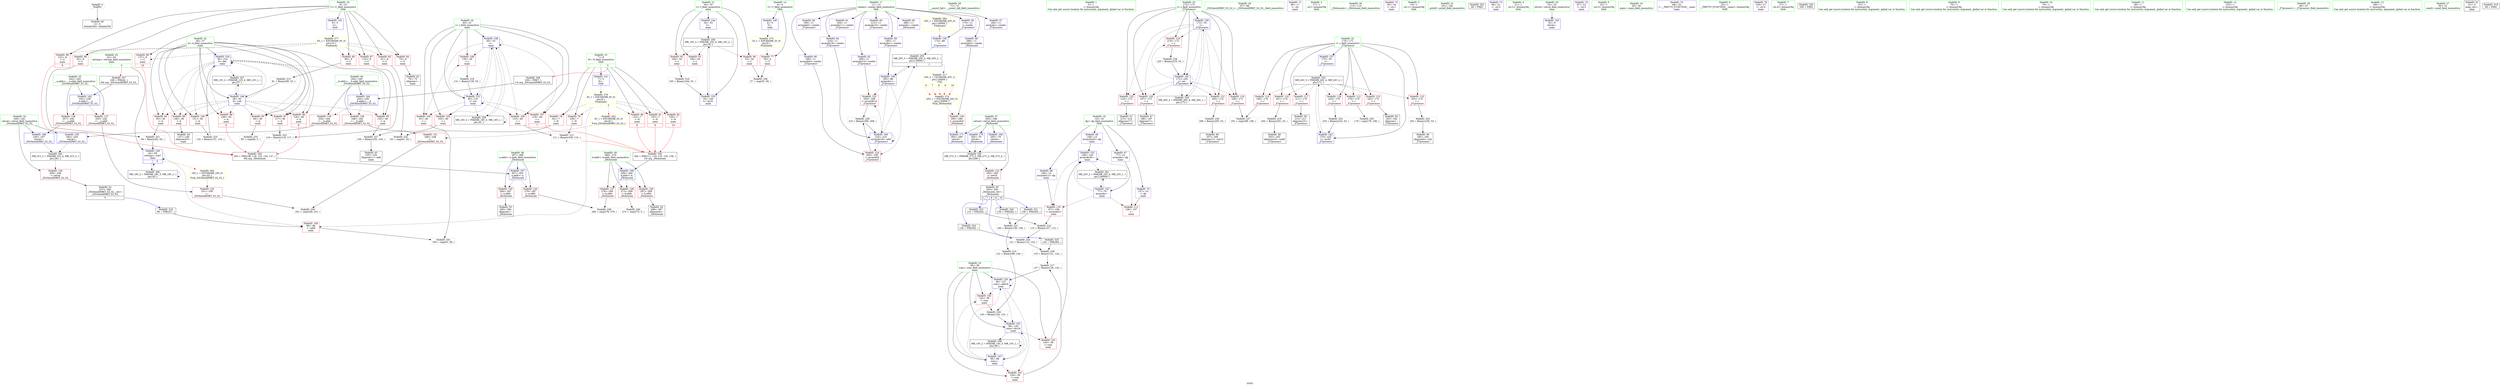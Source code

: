 digraph "SVFG" {
	label="SVFG";

	Node0x56430daf48b0 [shape=record,color=grey,label="{NodeID: 0\nNullPtr}"];
	Node0x56430daf48b0 -> Node0x56430db14ed0[style=solid];
	Node0x56430db334f0 [shape=record,color=yellow,style=double,label="{NodeID: 263\n4V_1 = ENCHI(MR_4V_0)\npts\{8 \}\nFun[_ZSt3minIiERKT_S2_S2_]}"];
	Node0x56430db334f0 -> Node0x56430db1b930[style=dashed];
	Node0x56430db15650 [shape=record,color=red,label="{NodeID: 97\n117\<--36\n\<--k\nmain\n}"];
	Node0x56430db15650 -> Node0x56430db22040[style=solid];
	Node0x56430db13770 [shape=record,color=green,label="{NodeID: 14\n4\<--6\nT\<--T_field_insensitive\nGlob }"];
	Node0x56430db13770 -> Node0x56430db17d30[style=solid];
	Node0x56430db13770 -> Node0x56430db1c080[style=solid];
	Node0x56430db34c00 [shape=record,color=yellow,style=double,label="{NodeID: 277\n6V_1 = ENCHI(MR_6V_0)\npts\{10 \}\nFun[main]}"];
	Node0x56430db34c00 -> Node0x56430db18210[style=dashed];
	Node0x56430db34c00 -> Node0x56430db182e0[style=dashed];
	Node0x56430db34c00 -> Node0x56430db183b0[style=dashed];
	Node0x56430db34c00 -> Node0x56430db18480[style=dashed];
	Node0x56430db34c00 -> Node0x56430db18550[style=dashed];
	Node0x56430db34c00 -> Node0x56430db18620[style=dashed];
	Node0x56430db34c00 -> Node0x56430db186f0[style=dashed];
	Node0x56430db161b0 [shape=record,color=red,label="{NodeID: 111\n158\<--157\n\<--\nmain\n}"];
	Node0x56430db14450 [shape=record,color=green,label="{NodeID: 28\n71\<--72\n__assert_fail\<--__assert_fail_field_insensitive\n}"];
	Node0x56430db1b450 [shape=record,color=red,label="{NodeID: 125\n209\<--208\n\<--arrayidx14\n_Z7processv\n}"];
	Node0x56430db1b450 -> Node0x56430db22ac0[style=solid];
	Node0x56430db150a0 [shape=record,color=black,label="{NodeID: 42\n76\<--75\nidxprom\<--\nmain\n}"];
	Node0x56430db22040 [shape=record,color=grey,label="{NodeID: 222\n118 = Binary(116, 117, )\n|{<s0>7}}"];
	Node0x56430db22040:s0 -> Node0x56430db46160[style=solid,color=red];
	Node0x56430db1bfb0 [shape=record,color=red,label="{NodeID: 139\n290\<--289\n\<--arrayidx5\n_Z6chooseii\n}"];
	Node0x56430db1bfb0 -> Node0x56430db1da40[style=solid];
	Node0x56430db16c20 [shape=record,color=purple,label="{NodeID: 56\n174\<--11\n\<--combo\n_Z7processv\n}"];
	Node0x56430db16c20 -> Node0x56430db1ce10[style=solid];
	Node0x56430db454f0 [shape=record,color=black,label="{NodeID: 319\n96 = PHI(237, )\n}"];
	Node0x56430db454f0 -> Node0x56430db16010[style=solid];
	Node0x56430db23540 [shape=record,color=grey,label="{NodeID: 236\n57 = cmp(55, 56, )\n}"];
	Node0x56430db1cba0 [shape=record,color=blue,label="{NodeID: 153\n148\<--145\narrayidx26\<--\nmain\n}"];
	Node0x56430db1cba0 -> Node0x56430db160e0[style=dashed];
	Node0x56430db1cba0 -> Node0x56430db161b0[style=dashed];
	Node0x56430db1cba0 -> Node0x56430db1cba0[style=dashed];
	Node0x56430db1cba0 -> Node0x56430db32f00[style=dashed];
	Node0x56430db17780 [shape=record,color=purple,label="{NodeID: 70\n157\<--14\n\<--dp\nmain\n}"];
	Node0x56430db17780 -> Node0x56430db161b0[style=solid];
	Node0x56430db2eff0 [shape=record,color=black,label="{NodeID: 250\nMR_37V_3 = PHI(MR_37V_5, MR_37V_2, MR_37V_4, )\npts\{266 \}\n}"];
	Node0x56430db2eff0 -> Node0x56430db1bad0[style=dashed];
	Node0x56430db1d700 [shape=record,color=blue,label="{NodeID: 167\n267\<--263\nn.addr\<--n\n_Z6chooseii\n}"];
	Node0x56430db1d700 -> Node0x56430db1bba0[style=dashed];
	Node0x56430db1d700 -> Node0x56430db1bc70[style=dashed];
	Node0x56430db182e0 [shape=record,color=red,label="{NodeID: 84\n75\<--9\n\<--C\nmain\n}"];
	Node0x56430db182e0 -> Node0x56430db150a0[style=solid];
	Node0x56430db12500 [shape=record,color=green,label="{NodeID: 1\n5\<--1\n\<--dummyObj\nCan only get source location for instruction, argument, global var or function.}"];
	Node0x56430db34010 [shape=record,color=yellow,style=double,label="{NodeID: 264\n18V_1 = ENCHI(MR_18V_0)\npts\{43 \}\nFun[_ZSt3minIiERKT_S2_S2_]}"];
	Node0x56430db34010 -> Node0x56430db1ba00[style=dashed];
	Node0x56430db15720 [shape=record,color=red,label="{NodeID: 98\n134\<--36\n\<--k\nmain\n|{<s0>9}}"];
	Node0x56430db15720:s0 -> Node0x56430db46160[style=solid,color=red];
	Node0x56430db13870 [shape=record,color=green,label="{NodeID: 15\n7\<--8\nN\<--N_field_insensitive\nGlob |{|<s6>5}}"];
	Node0x56430db13870 -> Node0x56430db17e00[style=solid];
	Node0x56430db13870 -> Node0x56430db17ed0[style=solid];
	Node0x56430db13870 -> Node0x56430db17fa0[style=solid];
	Node0x56430db13870 -> Node0x56430db18070[style=solid];
	Node0x56430db13870 -> Node0x56430db18140[style=solid];
	Node0x56430db13870 -> Node0x56430db1c180[style=solid];
	Node0x56430db13870:s6 -> Node0x56430db46020[style=solid,color=red];
	Node0x56430db16280 [shape=record,color=red,label="{NodeID: 112\n178\<--170\n\<--i\n_Z7processv\n}"];
	Node0x56430db16280 -> Node0x56430db233c0[style=solid];
	Node0x56430db14550 [shape=record,color=green,label="{NodeID: 29\n97\<--98\n_ZSt3minIiERKT_S2_S2_\<--_ZSt3minIiERKT_S2_S2__field_insensitive\n}"];
	Node0x56430db1b520 [shape=record,color=red,label="{NodeID: 126\n260\<--240\n\<--retval\n_ZSt3minIiERKT_S2_S2_\n}"];
	Node0x56430db1b520 -> Node0x56430db168e0[style=solid];
	Node0x56430db15170 [shape=record,color=black,label="{NodeID: 43\n105\<--104\nidxprom11\<--add\nmain\n}"];
	Node0x56430db221c0 [shape=record,color=grey,label="{NodeID: 223\n194 = Binary(193, 53, )\n}"];
	Node0x56430db221c0 -> Node0x56430db153e0[style=solid];
	Node0x56430db1c080 [shape=record,color=blue,label="{NodeID: 140\n4\<--5\nT\<--\nGlob }"];
	Node0x56430db1c080 -> Node0x56430db34a10[style=dashed];
	Node0x56430db16cf0 [shape=record,color=purple,label="{NodeID: 57\n184\<--11\narrayidx\<--combo\n_Z7processv\n}"];
	Node0x56430db456e0 [shape=record,color=black,label="{NodeID: 320\n136 = PHI(262, )\n}"];
	Node0x56430db456e0 -> Node0x56430db21ec0[style=solid];
	Node0x56430db236c0 [shape=record,color=grey,label="{NodeID: 237\n191 = cmp(189, 190, )\n}"];
	Node0x56430db1cc70 [shape=record,color=blue,label="{NodeID: 154\n36\<--152\nk\<--dec\nmain\n}"];
	Node0x56430db1cc70 -> Node0x56430db18a30[style=dashed];
	Node0x56430db1cc70 -> Node0x56430db18b00[style=dashed];
	Node0x56430db1cc70 -> Node0x56430db18bd0[style=dashed];
	Node0x56430db1cc70 -> Node0x56430db15580[style=dashed];
	Node0x56430db1cc70 -> Node0x56430db15650[style=dashed];
	Node0x56430db1cc70 -> Node0x56430db15720[style=dashed];
	Node0x56430db1cc70 -> Node0x56430db157f0[style=dashed];
	Node0x56430db1cc70 -> Node0x56430db158c0[style=dashed];
	Node0x56430db1cc70 -> Node0x56430db1cc70[style=dashed];
	Node0x56430db1cc70 -> Node0x56430db312f0[style=dashed];
	Node0x56430db17850 [shape=record,color=purple,label="{NodeID: 71\n48\<--17\n\<--.str\nmain\n}"];
	Node0x56430db1d7d0 [shape=record,color=blue,label="{NodeID: 168\n269\<--264\nk.addr\<--k\n_Z6chooseii\n}"];
	Node0x56430db1d7d0 -> Node0x56430db1bd40[style=dashed];
	Node0x56430db1d7d0 -> Node0x56430db1be10[style=dashed];
	Node0x56430db1d7d0 -> Node0x56430db1bee0[style=dashed];
	Node0x56430db183b0 [shape=record,color=red,label="{NodeID: 85\n80\<--9\n\<--C\nmain\n}"];
	Node0x56430db183b0 -> Node0x56430db212c0[style=solid];
	Node0x56430db12590 [shape=record,color=green,label="{NodeID: 2\n17\<--1\n.str\<--dummyObj\nGlob }"];
	Node0x56430db157f0 [shape=record,color=red,label="{NodeID: 99\n146\<--36\n\<--k\nmain\n}"];
	Node0x56430db157f0 -> Node0x56430db15240[style=solid];
	Node0x56430db13970 [shape=record,color=green,label="{NodeID: 16\n9\<--10\nC\<--C_field_insensitive\nGlob }"];
	Node0x56430db13970 -> Node0x56430db18210[style=solid];
	Node0x56430db13970 -> Node0x56430db182e0[style=solid];
	Node0x56430db13970 -> Node0x56430db183b0[style=solid];
	Node0x56430db13970 -> Node0x56430db18480[style=solid];
	Node0x56430db13970 -> Node0x56430db18550[style=solid];
	Node0x56430db13970 -> Node0x56430db18620[style=solid];
	Node0x56430db13970 -> Node0x56430db186f0[style=solid];
	Node0x56430db13970 -> Node0x56430db1c280[style=solid];
	Node0x56430db16350 [shape=record,color=red,label="{NodeID: 113\n182\<--170\n\<--i\n_Z7processv\n}"];
	Node0x56430db16350 -> Node0x56430db15310[style=solid];
	Node0x56430db14650 [shape=record,color=green,label="{NodeID: 30\n113\<--114\n_Z6chooseii\<--_Z6chooseii_field_insensitive\n}"];
	Node0x56430db1b5f0 [shape=record,color=red,label="{NodeID: 127\n250\<--242\n\<--__a.addr\n_ZSt3minIiERKT_S2_S2_\n}"];
	Node0x56430db1b5f0 -> Node0x56430db1ba00[style=solid];
	Node0x56430db15240 [shape=record,color=black,label="{NodeID: 44\n147\<--146\nidxprom25\<--\nmain\n}"];
	Node0x56430db22340 [shape=record,color=grey,label="{NodeID: 224\n121 = Binary(115, 120, )\n}"];
	Node0x56430db22340 -> Node0x56430db22640[style=solid];
	Node0x56430db1c180 [shape=record,color=blue,label="{NodeID: 141\n7\<--5\nN\<--\nGlob }"];
	Node0x56430db1c180 -> Node0x56430db34b20[style=dashed];
	Node0x56430db16dc0 [shape=record,color=purple,label="{NodeID: 58\n185\<--11\narrayidx1\<--combo\n_Z7processv\n}"];
	Node0x56430db16dc0 -> Node0x56430db1cfb0[style=solid];
	Node0x56430db457e0 [shape=record,color=black,label="{NodeID: 321\n139 = PHI(262, )\n}"];
	Node0x56430db457e0 -> Node0x56430db21ec0[style=solid];
	Node0x56430db23840 [shape=record,color=grey,label="{NodeID: 238\n280 = cmp(278, 279, )\n}"];
	Node0x56430db1cd40 [shape=record,color=blue,label="{NodeID: 155\n34\<--165\nt\<--inc31\nmain\n}"];
	Node0x56430db1cd40 -> Node0x56430db30df0[style=dashed];
	Node0x56430db17920 [shape=record,color=purple,label="{NodeID: 72\n59\<--19\n\<--.str.1\nmain\n}"];
	Node0x56430db1d8a0 [shape=record,color=blue,label="{NodeID: 169\n265\<--79\nretval\<--\n_Z6chooseii\n}"];
	Node0x56430db1d8a0 -> Node0x56430db2eff0[style=dashed];
	Node0x56430db18480 [shape=record,color=red,label="{NodeID: 86\n92\<--9\n\<--C\nmain\n}"];
	Node0x56430db18480 -> Node0x56430db22dc0[style=solid];
	Node0x56430db12840 [shape=record,color=green,label="{NodeID: 3\n19\<--1\n.str.1\<--dummyObj\nGlob }"];
	Node0x56430db158c0 [shape=record,color=red,label="{NodeID: 100\n151\<--36\n\<--k\nmain\n}"];
	Node0x56430db158c0 -> Node0x56430db224c0[style=solid];
	Node0x56430db13a70 [shape=record,color=green,label="{NodeID: 17\n11\<--13\ncombo\<--combo_field_insensitive\nGlob }"];
	Node0x56430db13a70 -> Node0x56430db16c20[style=solid];
	Node0x56430db13a70 -> Node0x56430db16cf0[style=solid];
	Node0x56430db13a70 -> Node0x56430db16dc0[style=solid];
	Node0x56430db13a70 -> Node0x56430db16e90[style=solid];
	Node0x56430db13a70 -> Node0x56430db16f60[style=solid];
	Node0x56430db13a70 -> Node0x56430db17030[style=solid];
	Node0x56430db13a70 -> Node0x56430db17100[style=solid];
	Node0x56430db13a70 -> Node0x56430db171d0[style=solid];
	Node0x56430db13a70 -> Node0x56430db172a0[style=solid];
	Node0x56430db13a70 -> Node0x56430db17370[style=solid];
	Node0x56430db13a70 -> Node0x56430db17440[style=solid];
	Node0x56430db16420 [shape=record,color=red,label="{NodeID: 114\n190\<--170\n\<--i\n_Z7processv\n}"];
	Node0x56430db16420 -> Node0x56430db236c0[style=solid];
	Node0x56430db14750 [shape=record,color=green,label="{NodeID: 31\n161\<--162\nprintf\<--printf_field_insensitive\n}"];
	Node0x56430db1b6c0 [shape=record,color=red,label="{NodeID: 128\n257\<--242\n\<--__a.addr\n_ZSt3minIiERKT_S2_S2_\n}"];
	Node0x56430db1b6c0 -> Node0x56430db1d630[style=solid];
	Node0x56430db15310 [shape=record,color=black,label="{NodeID: 45\n183\<--182\nidxprom\<--\n_Z7processv\n}"];
	Node0x56430db224c0 [shape=record,color=grey,label="{NodeID: 225\n152 = Binary(151, 153, )\n}"];
	Node0x56430db224c0 -> Node0x56430db1cc70[style=solid];
	Node0x56430db1c280 [shape=record,color=blue,label="{NodeID: 142\n9\<--5\nC\<--\nGlob }"];
	Node0x56430db1c280 -> Node0x56430db34c00[style=dashed];
	Node0x56430db16e90 [shape=record,color=purple,label="{NodeID: 59\n196\<--11\narrayidx6\<--combo\n_Z7processv\n}"];
	Node0x56430db45920 [shape=record,color=black,label="{NodeID: 322\n60 = PHI()\n}"];
	Node0x56430db239c0 [shape=record,color=grey,label="{NodeID: 239\n252 = cmp(249, 251, )\n}"];
	Node0x56430db1ce10 [shape=record,color=blue,label="{NodeID: 156\n174\<--88\n\<--\n_Z7processv\n}"];
	Node0x56430db1ce10 -> Node0x56430db308f0[style=dashed];
	Node0x56430db179f0 [shape=record,color=purple,label="{NodeID: 73\n66\<--21\n\<--.str.2\nmain\n}"];
	Node0x56430db2fef0 [shape=record,color=black,label="{NodeID: 253\nMR_24V_3 = PHI(MR_24V_4, MR_24V_2, )\npts\{171 \}\n}"];
	Node0x56430db2fef0 -> Node0x56430db16280[style=dashed];
	Node0x56430db2fef0 -> Node0x56430db16350[style=dashed];
	Node0x56430db2fef0 -> Node0x56430db16420[style=dashed];
	Node0x56430db2fef0 -> Node0x56430db164f0[style=dashed];
	Node0x56430db2fef0 -> Node0x56430db1ad00[style=dashed];
	Node0x56430db2fef0 -> Node0x56430db1add0[style=dashed];
	Node0x56430db2fef0 -> Node0x56430db1aea0[style=dashed];
	Node0x56430db2fef0 -> Node0x56430db1d2f0[style=dashed];
	Node0x56430db1d970 [shape=record,color=blue,label="{NodeID: 170\n265\<--79\nretval\<--\n_Z6chooseii\n}"];
	Node0x56430db1d970 -> Node0x56430db2eff0[style=dashed];
	Node0x56430db18550 [shape=record,color=red,label="{NodeID: 87\n116\<--9\n\<--C\nmain\n}"];
	Node0x56430db18550 -> Node0x56430db22040[style=solid];
	Node0x56430db128d0 [shape=record,color=green,label="{NodeID: 4\n21\<--1\n.str.2\<--dummyObj\nGlob }"];
	Node0x56430db15990 [shape=record,color=red,label="{NodeID: 101\n126\<--38\n\<--sum\nmain\n}"];
	Node0x56430db15990 -> Node0x56430db218c0[style=solid];
	Node0x56430db13b70 [shape=record,color=green,label="{NodeID: 18\n14\<--16\ndp\<--dp_field_insensitive\nGlob }"];
	Node0x56430db13b70 -> Node0x56430db17510[style=solid];
	Node0x56430db13b70 -> Node0x56430db175e0[style=solid];
	Node0x56430db13b70 -> Node0x56430db176b0[style=solid];
	Node0x56430db13b70 -> Node0x56430db17780[style=solid];
	Node0x56430db164f0 [shape=record,color=red,label="{NodeID: 115\n193\<--170\n\<--i\n_Z7processv\n}"];
	Node0x56430db164f0 -> Node0x56430db221c0[style=solid];
	Node0x56430db14850 [shape=record,color=green,label="{NodeID: 32\n170\<--171\ni\<--i_field_insensitive\n_Z7processv\n}"];
	Node0x56430db14850 -> Node0x56430db16280[style=solid];
	Node0x56430db14850 -> Node0x56430db16350[style=solid];
	Node0x56430db14850 -> Node0x56430db16420[style=solid];
	Node0x56430db14850 -> Node0x56430db164f0[style=solid];
	Node0x56430db14850 -> Node0x56430db1ad00[style=solid];
	Node0x56430db14850 -> Node0x56430db1add0[style=solid];
	Node0x56430db14850 -> Node0x56430db1aea0[style=solid];
	Node0x56430db14850 -> Node0x56430db1cee0[style=solid];
	Node0x56430db14850 -> Node0x56430db1d2f0[style=solid];
	Node0x56430db21140 [shape=record,color=grey,label="{NodeID: 212\n111 = Binary(109, 110, )\n|{<s0>6}}"];
	Node0x56430db21140:s0 -> Node0x56430db465e0[style=solid,color=red];
	Node0x56430db1b790 [shape=record,color=red,label="{NodeID: 129\n248\<--244\n\<--__b.addr\n_ZSt3minIiERKT_S2_S2_\n}"];
	Node0x56430db1b790 -> Node0x56430db1b930[style=solid];
	Node0x56430db153e0 [shape=record,color=black,label="{NodeID: 46\n195\<--194\nidxprom5\<--sub\n_Z7processv\n}"];
	Node0x56430db22640 [shape=record,color=grey,label="{NodeID: 226\n125 = Binary(121, 124, )\n}"];
	Node0x56430db22640 -> Node0x56430db218c0[style=solid];
	Node0x56430db1c380 [shape=record,color=blue,label="{NodeID: 143\n32\<--5\nretval\<--\nmain\n}"];
	Node0x56430db16f60 [shape=record,color=purple,label="{NodeID: 60\n199\<--11\narrayidx8\<--combo\n_Z7processv\n}"];
	Node0x56430db16f60 -> Node0x56430db1b380[style=solid];
	Node0x56430db459f0 [shape=record,color=black,label="{NodeID: 323\n112 = PHI(262, )\n}"];
	Node0x56430db459f0 -> Node0x56430db21440[style=solid];
	Node0x56430db23b40 [shape=record,color=grey,label="{NodeID: 240\n274 = cmp(273, 5, )\n}"];
	Node0x56430db1cee0 [shape=record,color=blue,label="{NodeID: 157\n170\<--53\ni\<--\n_Z7processv\n}"];
	Node0x56430db1cee0 -> Node0x56430db2fef0[style=dashed];
	Node0x56430db17ac0 [shape=record,color=purple,label="{NodeID: 74\n67\<--23\n\<--.str.3\nmain\n}"];
	Node0x56430db303f0 [shape=record,color=black,label="{NodeID: 254\nMR_26V_2 = PHI(MR_26V_4, MR_26V_1, )\npts\{173 \}\n}"];
	Node0x56430db303f0 -> Node0x56430db1d080[style=dashed];
	Node0x56430db1da40 [shape=record,color=blue,label="{NodeID: 171\n265\<--290\nretval\<--\n_Z6chooseii\n}"];
	Node0x56430db1da40 -> Node0x56430db2eff0[style=dashed];
	Node0x56430db18620 [shape=record,color=red,label="{NodeID: 88\n122\<--9\n\<--C\nmain\n|{<s0>8}}"];
	Node0x56430db18620:s0 -> Node0x56430db46160[style=solid,color=red];
	Node0x56430db12960 [shape=record,color=green,label="{NodeID: 5\n23\<--1\n.str.3\<--dummyObj\nGlob }"];
	Node0x56430db15a60 [shape=record,color=red,label="{NodeID: 102\n142\<--38\n\<--sum\nmain\n}"];
	Node0x56430db15a60 -> Node0x56430db21d40[style=solid];
	Node0x56430db13c70 [shape=record,color=green,label="{NodeID: 19\n29\<--30\nmain\<--main_field_insensitive\n}"];
	Node0x56430db1ad00 [shape=record,color=red,label="{NodeID: 116\n201\<--170\n\<--i\n_Z7processv\n}"];
	Node0x56430db1ad00 -> Node0x56430db21a40[style=solid];
	Node0x56430db14920 [shape=record,color=green,label="{NodeID: 33\n172\<--173\nj\<--j_field_insensitive\n_Z7processv\n}"];
	Node0x56430db14920 -> Node0x56430db1af70[style=solid];
	Node0x56430db14920 -> Node0x56430db1b040[style=solid];
	Node0x56430db14920 -> Node0x56430db1b110[style=solid];
	Node0x56430db14920 -> Node0x56430db1b1e0[style=solid];
	Node0x56430db14920 -> Node0x56430db1b2b0[style=solid];
	Node0x56430db14920 -> Node0x56430db1d080[style=solid];
	Node0x56430db14920 -> Node0x56430db1d220[style=solid];
	Node0x56430db212c0 [shape=record,color=grey,label="{NodeID: 213\n81 = Binary(80, 53, )\n}"];
	Node0x56430db212c0 -> Node0x56430db1c5f0[style=solid];
	Node0x56430db1b860 [shape=record,color=red,label="{NodeID: 130\n254\<--244\n\<--__b.addr\n_ZSt3minIiERKT_S2_S2_\n}"];
	Node0x56430db1b860 -> Node0x56430db1d560[style=solid];
	Node0x56430db154b0 [shape=record,color=black,label="{NodeID: 47\n198\<--197\nidxprom7\<--\n_Z7processv\n}"];
	Node0x56430db227c0 [shape=record,color=grey,label="{NodeID: 227\n104 = Binary(102, 103, )\n}"];
	Node0x56430db227c0 -> Node0x56430db15170[style=solid];
	Node0x56430db1c450 [shape=record,color=blue,label="{NodeID: 144\n34\<--53\nt\<--\nmain\n}"];
	Node0x56430db1c450 -> Node0x56430db30df0[style=dashed];
	Node0x56430db17030 [shape=record,color=purple,label="{NodeID: 61\n204\<--11\narrayidx11\<--combo\n_Z7processv\n}"];
	Node0x56430db45b60 [shape=record,color=black,label="{NodeID: 324\n120 = PHI(262, )\n}"];
	Node0x56430db45b60 -> Node0x56430db22340[style=solid];
	Node0x56430db23cc0 [shape=record,color=grey,label="{NodeID: 241\n100 = cmp(91, 99, )\n}"];
	Node0x56430db1cfb0 [shape=record,color=blue,label="{NodeID: 158\n185\<--88\narrayidx1\<--\n_Z7processv\n}"];
	Node0x56430db1cfb0 -> Node0x56430db1b380[style=dashed];
	Node0x56430db1cfb0 -> Node0x56430db1b450[style=dashed];
	Node0x56430db1cfb0 -> Node0x56430db1d150[style=dashed];
	Node0x56430db1cfb0 -> Node0x56430db308f0[style=dashed];
	Node0x56430db17b90 [shape=record,color=purple,label="{NodeID: 75\n68\<--25\n\<--__PRETTY_FUNCTION__.main\nmain\n}"];
	Node0x56430db308f0 [shape=record,color=black,label="{NodeID: 255\nMR_20V_3 = PHI(MR_20V_5, MR_20V_2, )\npts\{130000 \}\n|{|<s1>1}}"];
	Node0x56430db308f0 -> Node0x56430db1cfb0[style=dashed];
	Node0x56430db308f0:s1 -> Node0x56430db37d50[style=dashed,color=blue];
	Node0x56430db186f0 [shape=record,color=red,label="{NodeID: 89\n137\<--9\n\<--C\nmain\n|{<s0>10}}"];
	Node0x56430db186f0:s0 -> Node0x56430db46160[style=solid,color=red];
	Node0x56430db129f0 [shape=record,color=green,label="{NodeID: 6\n25\<--1\n__PRETTY_FUNCTION__.main\<--dummyObj\nGlob }"];
	Node0x56430db15b30 [shape=record,color=red,label="{NodeID: 103\n145\<--38\n\<--sum\nmain\n}"];
	Node0x56430db15b30 -> Node0x56430db1cba0[style=solid];
	Node0x56430db13d70 [shape=record,color=green,label="{NodeID: 20\n32\<--33\nretval\<--retval_field_insensitive\nmain\n}"];
	Node0x56430db13d70 -> Node0x56430db1c380[style=solid];
	Node0x56430db1add0 [shape=record,color=red,label="{NodeID: 117\n211\<--170\n\<--i\n_Z7processv\n}"];
	Node0x56430db1add0 -> Node0x56430db16740[style=solid];
	Node0x56430db149f0 [shape=record,color=green,label="{NodeID: 34\n240\<--241\nretval\<--retval_field_insensitive\n_ZSt3minIiERKT_S2_S2_\n}"];
	Node0x56430db149f0 -> Node0x56430db1b520[style=solid];
	Node0x56430db149f0 -> Node0x56430db1d560[style=solid];
	Node0x56430db149f0 -> Node0x56430db1d630[style=solid];
	Node0x56430db21440 [shape=record,color=grey,label="{NodeID: 214\n115 = Binary(107, 112, )\n}"];
	Node0x56430db21440 -> Node0x56430db22340[style=solid];
	Node0x56430db1b930 [shape=record,color=red,label="{NodeID: 131\n249\<--248\n\<--\n_ZSt3minIiERKT_S2_S2_\n}"];
	Node0x56430db1b930 -> Node0x56430db239c0[style=solid];
	Node0x56430db165a0 [shape=record,color=black,label="{NodeID: 48\n203\<--202\nidxprom10\<--sub9\n_Z7processv\n}"];
	Node0x56430db22940 [shape=record,color=grey,label="{NodeID: 228\n220 = Binary(219, 53, )\n}"];
	Node0x56430db22940 -> Node0x56430db1d220[style=solid];
	Node0x56430db1c520 [shape=record,color=blue,label="{NodeID: 145\n77\<--79\narrayidx\<--\nmain\n}"];
	Node0x56430db1c520 -> Node0x56430db160e0[style=dashed];
	Node0x56430db1c520 -> Node0x56430db161b0[style=dashed];
	Node0x56430db1c520 -> Node0x56430db1cba0[style=dashed];
	Node0x56430db1c520 -> Node0x56430db32f00[style=dashed];
	Node0x56430db17100 [shape=record,color=purple,label="{NodeID: 62\n208\<--11\narrayidx14\<--combo\n_Z7processv\n}"];
	Node0x56430db17100 -> Node0x56430db1b450[style=solid];
	Node0x56430db45ca0 [shape=record,color=black,label="{NodeID: 325\n124 = PHI(262, )\n}"];
	Node0x56430db45ca0 -> Node0x56430db22640[style=solid];
	Node0x56430db1d080 [shape=record,color=blue,label="{NodeID: 159\n172\<--53\nj\<--\n_Z7processv\n}"];
	Node0x56430db1d080 -> Node0x56430db1af70[style=dashed];
	Node0x56430db1d080 -> Node0x56430db1b040[style=dashed];
	Node0x56430db1d080 -> Node0x56430db1b110[style=dashed];
	Node0x56430db1d080 -> Node0x56430db1b1e0[style=dashed];
	Node0x56430db1d080 -> Node0x56430db1b2b0[style=dashed];
	Node0x56430db1d080 -> Node0x56430db1d220[style=dashed];
	Node0x56430db1d080 -> Node0x56430db303f0[style=dashed];
	Node0x56430db17c60 [shape=record,color=purple,label="{NodeID: 76\n159\<--27\n\<--.str.4\nmain\n}"];
	Node0x56430db30df0 [shape=record,color=black,label="{NodeID: 256\nMR_10V_3 = PHI(MR_10V_4, MR_10V_2, )\npts\{35 \}\n}"];
	Node0x56430db30df0 -> Node0x56430db187c0[style=dashed];
	Node0x56430db30df0 -> Node0x56430db18890[style=dashed];
	Node0x56430db30df0 -> Node0x56430db18960[style=dashed];
	Node0x56430db30df0 -> Node0x56430db1cd40[style=dashed];
	Node0x56430db187c0 [shape=record,color=red,label="{NodeID: 90\n55\<--34\n\<--t\nmain\n}"];
	Node0x56430db187c0 -> Node0x56430db23540[style=solid];
	Node0x56430db13230 [shape=record,color=green,label="{NodeID: 7\n27\<--1\n.str.4\<--dummyObj\nGlob }"];
	Node0x56430db15c00 [shape=record,color=red,label="{NodeID: 104\n91\<--40\n\<--i\nmain\n}"];
	Node0x56430db15c00 -> Node0x56430db23cc0[style=solid];
	Node0x56430db13e40 [shape=record,color=green,label="{NodeID: 21\n34\<--35\nt\<--t_field_insensitive\nmain\n}"];
	Node0x56430db13e40 -> Node0x56430db187c0[style=solid];
	Node0x56430db13e40 -> Node0x56430db18890[style=solid];
	Node0x56430db13e40 -> Node0x56430db18960[style=solid];
	Node0x56430db13e40 -> Node0x56430db1c450[style=solid];
	Node0x56430db13e40 -> Node0x56430db1cd40[style=solid];
	Node0x56430db35220 [shape=record,color=yellow,style=double,label="{NodeID: 284\n20V_1 = ENCHI(MR_20V_0)\npts\{130000 \}\nFun[main]|{<s0>1}}"];
	Node0x56430db35220:s0 -> Node0x56430db1ce10[style=dashed,color=red];
	Node0x56430db1aea0 [shape=record,color=red,label="{NodeID: 118\n224\<--170\n\<--i\n_Z7processv\n}"];
	Node0x56430db1aea0 -> Node0x56430db22f40[style=solid];
	Node0x56430db14ac0 [shape=record,color=green,label="{NodeID: 35\n242\<--243\n__a.addr\<--__a.addr_field_insensitive\n_ZSt3minIiERKT_S2_S2_\n}"];
	Node0x56430db14ac0 -> Node0x56430db1b5f0[style=solid];
	Node0x56430db14ac0 -> Node0x56430db1b6c0[style=solid];
	Node0x56430db14ac0 -> Node0x56430db1d3c0[style=solid];
	Node0x56430db215c0 [shape=record,color=grey,label="{NodeID: 215\n141 = Binary(88, 140, )\n}"];
	Node0x56430db215c0 -> Node0x56430db21d40[style=solid];
	Node0x56430db1ba00 [shape=record,color=red,label="{NodeID: 132\n251\<--250\n\<--\n_ZSt3minIiERKT_S2_S2_\n}"];
	Node0x56430db1ba00 -> Node0x56430db239c0[style=solid];
	Node0x56430db16670 [shape=record,color=black,label="{NodeID: 49\n207\<--206\nidxprom13\<--sub12\n_Z7processv\n}"];
	Node0x56430db22ac0 [shape=record,color=grey,label="{NodeID: 229\n210 = Binary(200, 209, )\n}"];
	Node0x56430db22ac0 -> Node0x56430db1d150[style=solid];
	Node0x56430db1c5f0 [shape=record,color=blue,label="{NodeID: 146\n36\<--81\nk\<--sub\nmain\n}"];
	Node0x56430db1c5f0 -> Node0x56430db18a30[style=dashed];
	Node0x56430db1c5f0 -> Node0x56430db18b00[style=dashed];
	Node0x56430db1c5f0 -> Node0x56430db18bd0[style=dashed];
	Node0x56430db1c5f0 -> Node0x56430db15580[style=dashed];
	Node0x56430db1c5f0 -> Node0x56430db15650[style=dashed];
	Node0x56430db1c5f0 -> Node0x56430db15720[style=dashed];
	Node0x56430db1c5f0 -> Node0x56430db157f0[style=dashed];
	Node0x56430db1c5f0 -> Node0x56430db158c0[style=dashed];
	Node0x56430db1c5f0 -> Node0x56430db1cc70[style=dashed];
	Node0x56430db1c5f0 -> Node0x56430db312f0[style=dashed];
	Node0x56430db171d0 [shape=record,color=purple,label="{NodeID: 63\n213\<--11\narrayidx16\<--combo\n_Z7processv\n}"];
	Node0x56430db45de0 [shape=record,color=black,label="{NodeID: 326\n160 = PHI()\n}"];
	Node0x56430db1d150 [shape=record,color=blue,label="{NodeID: 160\n216\<--210\narrayidx18\<--add\n_Z7processv\n}"];
	Node0x56430db1d150 -> Node0x56430db1b380[style=dashed];
	Node0x56430db1d150 -> Node0x56430db1b450[style=dashed];
	Node0x56430db1d150 -> Node0x56430db1d150[style=dashed];
	Node0x56430db1d150 -> Node0x56430db308f0[style=dashed];
	Node0x56430db17d30 [shape=record,color=red,label="{NodeID: 77\n56\<--4\n\<--T\nmain\n}"];
	Node0x56430db17d30 -> Node0x56430db23540[style=solid];
	Node0x56430db312f0 [shape=record,color=black,label="{NodeID: 257\nMR_12V_2 = PHI(MR_12V_4, MR_12V_1, )\npts\{37 \}\n}"];
	Node0x56430db312f0 -> Node0x56430db1c5f0[style=dashed];
	Node0x56430db18890 [shape=record,color=red,label="{NodeID: 91\n156\<--34\n\<--t\nmain\n}"];
	Node0x56430db132c0 [shape=record,color=green,label="{NodeID: 8\n53\<--1\n\<--dummyObj\nCan only get source location for instruction, argument, global var or function.}"];
	Node0x56430db15cd0 [shape=record,color=red,label="{NodeID: 105\n103\<--40\n\<--i\nmain\n}"];
	Node0x56430db15cd0 -> Node0x56430db227c0[style=solid];
	Node0x56430db13f10 [shape=record,color=green,label="{NodeID: 22\n36\<--37\nk\<--k_field_insensitive\nmain\n}"];
	Node0x56430db13f10 -> Node0x56430db18a30[style=solid];
	Node0x56430db13f10 -> Node0x56430db18b00[style=solid];
	Node0x56430db13f10 -> Node0x56430db18bd0[style=solid];
	Node0x56430db13f10 -> Node0x56430db15580[style=solid];
	Node0x56430db13f10 -> Node0x56430db15650[style=solid];
	Node0x56430db13f10 -> Node0x56430db15720[style=solid];
	Node0x56430db13f10 -> Node0x56430db157f0[style=solid];
	Node0x56430db13f10 -> Node0x56430db158c0[style=solid];
	Node0x56430db13f10 -> Node0x56430db1c5f0[style=solid];
	Node0x56430db13f10 -> Node0x56430db1cc70[style=solid];
	Node0x56430db1af70 [shape=record,color=red,label="{NodeID: 119\n189\<--172\n\<--j\n_Z7processv\n}"];
	Node0x56430db1af70 -> Node0x56430db236c0[style=solid];
	Node0x56430db14b90 [shape=record,color=green,label="{NodeID: 36\n244\<--245\n__b.addr\<--__b.addr_field_insensitive\n_ZSt3minIiERKT_S2_S2_\n}"];
	Node0x56430db14b90 -> Node0x56430db1b790[style=solid];
	Node0x56430db14b90 -> Node0x56430db1b860[style=solid];
	Node0x56430db14b90 -> Node0x56430db1d490[style=solid];
	Node0x56430db21740 [shape=record,color=grey,label="{NodeID: 216\n165 = Binary(164, 53, )\n}"];
	Node0x56430db21740 -> Node0x56430db1cd40[style=solid];
	Node0x56430db1bad0 [shape=record,color=red,label="{NodeID: 133\n293\<--265\n\<--retval\n_Z6chooseii\n}"];
	Node0x56430db1bad0 -> Node0x56430db16b50[style=solid];
	Node0x56430db16740 [shape=record,color=black,label="{NodeID: 50\n212\<--211\nidxprom15\<--\n_Z7processv\n}"];
	Node0x56430db22c40 [shape=record,color=grey,label="{NodeID: 230\n206 = Binary(205, 53, )\n}"];
	Node0x56430db22c40 -> Node0x56430db16670[style=solid];
	Node0x56430db1c6c0 [shape=record,color=blue,label="{NodeID: 147\n38\<--88\nsum\<--\nmain\n}"];
	Node0x56430db1c6c0 -> Node0x56430db15990[style=dashed];
	Node0x56430db1c6c0 -> Node0x56430db15a60[style=dashed];
	Node0x56430db1c6c0 -> Node0x56430db1c930[style=dashed];
	Node0x56430db1c6c0 -> Node0x56430db1cad0[style=dashed];
	Node0x56430db172a0 [shape=record,color=purple,label="{NodeID: 64\n216\<--11\narrayidx18\<--combo\n_Z7processv\n}"];
	Node0x56430db172a0 -> Node0x56430db1d150[style=solid];
	Node0x56430db45eb0 [shape=record,color=black,label="{NodeID: 327\n238 = PHI(42, )\n0th arg _ZSt3minIiERKT_S2_S2_ }"];
	Node0x56430db45eb0 -> Node0x56430db1d3c0[style=solid];
	Node0x56430db1d220 [shape=record,color=blue,label="{NodeID: 161\n172\<--220\nj\<--inc\n_Z7processv\n}"];
	Node0x56430db1d220 -> Node0x56430db1af70[style=dashed];
	Node0x56430db1d220 -> Node0x56430db1b040[style=dashed];
	Node0x56430db1d220 -> Node0x56430db1b110[style=dashed];
	Node0x56430db1d220 -> Node0x56430db1b1e0[style=dashed];
	Node0x56430db1d220 -> Node0x56430db1b2b0[style=dashed];
	Node0x56430db1d220 -> Node0x56430db1d220[style=dashed];
	Node0x56430db1d220 -> Node0x56430db303f0[style=dashed];
	Node0x56430db17e00 [shape=record,color=red,label="{NodeID: 78\n62\<--7\n\<--N\nmain\n}"];
	Node0x56430db17e00 -> Node0x56430db23240[style=solid];
	Node0x56430db317f0 [shape=record,color=black,label="{NodeID: 258\nMR_14V_2 = PHI(MR_14V_3, MR_14V_1, )\npts\{39 \}\n}"];
	Node0x56430db317f0 -> Node0x56430db1c6c0[style=dashed];
	Node0x56430db317f0 -> Node0x56430db317f0[style=dashed];
	Node0x56430db18960 [shape=record,color=red,label="{NodeID: 92\n164\<--34\n\<--t\nmain\n}"];
	Node0x56430db18960 -> Node0x56430db21740[style=solid];
	Node0x56430db13350 [shape=record,color=green,label="{NodeID: 9\n70\<--1\n\<--dummyObj\nCan only get source location for instruction, argument, global var or function.}"];
	Node0x56430db15da0 [shape=record,color=red,label="{NodeID: 106\n110\<--40\n\<--i\nmain\n}"];
	Node0x56430db15da0 -> Node0x56430db21140[style=solid];
	Node0x56430db13fe0 [shape=record,color=green,label="{NodeID: 23\n38\<--39\nsum\<--sum_field_insensitive\nmain\n}"];
	Node0x56430db13fe0 -> Node0x56430db15990[style=solid];
	Node0x56430db13fe0 -> Node0x56430db15a60[style=solid];
	Node0x56430db13fe0 -> Node0x56430db15b30[style=solid];
	Node0x56430db13fe0 -> Node0x56430db1c6c0[style=solid];
	Node0x56430db13fe0 -> Node0x56430db1c930[style=solid];
	Node0x56430db13fe0 -> Node0x56430db1cad0[style=solid];
	Node0x56430db1b040 [shape=record,color=red,label="{NodeID: 120\n197\<--172\n\<--j\n_Z7processv\n}"];
	Node0x56430db1b040 -> Node0x56430db154b0[style=solid];
	Node0x56430db14c60 [shape=record,color=green,label="{NodeID: 37\n265\<--266\nretval\<--retval_field_insensitive\n_Z6chooseii\n}"];
	Node0x56430db14c60 -> Node0x56430db1bad0[style=solid];
	Node0x56430db14c60 -> Node0x56430db1d8a0[style=solid];
	Node0x56430db14c60 -> Node0x56430db1d970[style=solid];
	Node0x56430db14c60 -> Node0x56430db1da40[style=solid];
	Node0x56430db218c0 [shape=record,color=grey,label="{NodeID: 217\n127 = Binary(126, 125, )\n}"];
	Node0x56430db218c0 -> Node0x56430db1c930[style=solid];
	Node0x56430db1bba0 [shape=record,color=red,label="{NodeID: 134\n279\<--267\n\<--n.addr\n_Z6chooseii\n}"];
	Node0x56430db1bba0 -> Node0x56430db23840[style=solid];
	Node0x56430db16810 [shape=record,color=black,label="{NodeID: 51\n215\<--214\nidxprom17\<--\n_Z7processv\n}"];
	Node0x56430db22dc0 [shape=record,color=grey,label="{NodeID: 231\n94 = Binary(92, 93, )\n}"];
	Node0x56430db22dc0 -> Node0x56430db1c860[style=solid];
	Node0x56430db1c790 [shape=record,color=blue,label="{NodeID: 148\n40\<--53\ni\<--\nmain\n}"];
	Node0x56430db1c790 -> Node0x56430db15c00[style=dashed];
	Node0x56430db1c790 -> Node0x56430db15cd0[style=dashed];
	Node0x56430db1c790 -> Node0x56430db15da0[style=dashed];
	Node0x56430db1c790 -> Node0x56430db15e70[style=dashed];
	Node0x56430db1c790 -> Node0x56430db15f40[style=dashed];
	Node0x56430db1c790 -> Node0x56430db1c790[style=dashed];
	Node0x56430db1c790 -> Node0x56430db1ca00[style=dashed];
	Node0x56430db1c790 -> Node0x56430db31cf0[style=dashed];
	Node0x56430db17370 [shape=record,color=purple,label="{NodeID: 65\n286\<--11\narrayidx\<--combo\n_Z6chooseii\n}"];
	Node0x56430db46020 [shape=record,color=black,label="{NodeID: 328\n239 = PHI(7, )\n1st arg _ZSt3minIiERKT_S2_S2_ }"];
	Node0x56430db46020 -> Node0x56430db1d490[style=solid];
	Node0x56430db1d2f0 [shape=record,color=blue,label="{NodeID: 162\n170\<--225\ni\<--inc20\n_Z7processv\n}"];
	Node0x56430db1d2f0 -> Node0x56430db2fef0[style=dashed];
	Node0x56430db17ed0 [shape=record,color=red,label="{NodeID: 79\n109\<--7\n\<--N\nmain\n}"];
	Node0x56430db17ed0 -> Node0x56430db21140[style=solid];
	Node0x56430db31cf0 [shape=record,color=black,label="{NodeID: 259\nMR_16V_2 = PHI(MR_16V_3, MR_16V_1, )\npts\{41 \}\n}"];
	Node0x56430db31cf0 -> Node0x56430db1c790[style=dashed];
	Node0x56430db31cf0 -> Node0x56430db31cf0[style=dashed];
	Node0x56430db18a30 [shape=record,color=red,label="{NodeID: 93\n84\<--36\n\<--k\nmain\n}"];
	Node0x56430db18a30 -> Node0x56430db230c0[style=solid];
	Node0x56430db133e0 [shape=record,color=green,label="{NodeID: 10\n79\<--1\n\<--dummyObj\nCan only get source location for instruction, argument, global var or function.}"];
	Node0x56430db15e70 [shape=record,color=red,label="{NodeID: 107\n119\<--40\n\<--i\nmain\n|{<s0>7}}"];
	Node0x56430db15e70:s0 -> Node0x56430db465e0[style=solid,color=red];
	Node0x56430db140b0 [shape=record,color=green,label="{NodeID: 24\n40\<--41\ni\<--i_field_insensitive\nmain\n}"];
	Node0x56430db140b0 -> Node0x56430db15c00[style=solid];
	Node0x56430db140b0 -> Node0x56430db15cd0[style=solid];
	Node0x56430db140b0 -> Node0x56430db15da0[style=solid];
	Node0x56430db140b0 -> Node0x56430db15e70[style=solid];
	Node0x56430db140b0 -> Node0x56430db15f40[style=solid];
	Node0x56430db140b0 -> Node0x56430db1c790[style=solid];
	Node0x56430db140b0 -> Node0x56430db1ca00[style=solid];
	Node0x56430db1b110 [shape=record,color=red,label="{NodeID: 121\n205\<--172\n\<--j\n_Z7processv\n}"];
	Node0x56430db1b110 -> Node0x56430db22c40[style=solid];
	Node0x56430db14d30 [shape=record,color=green,label="{NodeID: 38\n267\<--268\nn.addr\<--n.addr_field_insensitive\n_Z6chooseii\n}"];
	Node0x56430db14d30 -> Node0x56430db1bba0[style=solid];
	Node0x56430db14d30 -> Node0x56430db1bc70[style=solid];
	Node0x56430db14d30 -> Node0x56430db1d700[style=solid];
	Node0x56430db21a40 [shape=record,color=grey,label="{NodeID: 218\n202 = Binary(201, 53, )\n}"];
	Node0x56430db21a40 -> Node0x56430db165a0[style=solid];
	Node0x56430db1bc70 [shape=record,color=red,label="{NodeID: 135\n284\<--267\n\<--n.addr\n_Z6chooseii\n}"];
	Node0x56430db1bc70 -> Node0x56430db169b0[style=solid];
	Node0x56430db168e0 [shape=record,color=black,label="{NodeID: 52\n237\<--260\n_ZSt3minIiERKT_S2_S2__ret\<--\n_ZSt3minIiERKT_S2_S2_\n|{<s0>5}}"];
	Node0x56430db168e0:s0 -> Node0x56430db454f0[style=solid,color=blue];
	Node0x56430db22f40 [shape=record,color=grey,label="{NodeID: 232\n225 = Binary(224, 53, )\n}"];
	Node0x56430db22f40 -> Node0x56430db1d2f0[style=solid];
	Node0x56430db1c860 [shape=record,color=blue,label="{NodeID: 149\n42\<--94\nref.tmp\<--sub7\nmain\n|{|<s3>5}}"];
	Node0x56430db1c860 -> Node0x56430db16010[style=dashed];
	Node0x56430db1c860 -> Node0x56430db1c860[style=dashed];
	Node0x56430db1c860 -> Node0x56430db321f0[style=dashed];
	Node0x56430db1c860:s3 -> Node0x56430db34010[style=dashed,color=red];
	Node0x56430db17440 [shape=record,color=purple,label="{NodeID: 66\n289\<--11\narrayidx5\<--combo\n_Z6chooseii\n}"];
	Node0x56430db17440 -> Node0x56430db1bfb0[style=solid];
	Node0x56430db46160 [shape=record,color=black,label="{NodeID: 329\n263 = PHI(108, 118, 122, 134, 137, )\n0th arg _Z6chooseii }"];
	Node0x56430db46160 -> Node0x56430db1d700[style=solid];
	Node0x56430db1d3c0 [shape=record,color=blue,label="{NodeID: 163\n242\<--238\n__a.addr\<--__a\n_ZSt3minIiERKT_S2_S2_\n}"];
	Node0x56430db1d3c0 -> Node0x56430db1b5f0[style=dashed];
	Node0x56430db1d3c0 -> Node0x56430db1b6c0[style=dashed];
	Node0x56430db17fa0 [shape=record,color=red,label="{NodeID: 80\n123\<--7\n\<--N\nmain\n|{<s0>8}}"];
	Node0x56430db17fa0:s0 -> Node0x56430db465e0[style=solid,color=red];
	Node0x56430db321f0 [shape=record,color=black,label="{NodeID: 260\nMR_18V_2 = PHI(MR_18V_3, MR_18V_1, )\npts\{43 \}\n}"];
	Node0x56430db321f0 -> Node0x56430db1c860[style=dashed];
	Node0x56430db321f0 -> Node0x56430db321f0[style=dashed];
	Node0x56430db18b00 [shape=record,color=red,label="{NodeID: 94\n93\<--36\n\<--k\nmain\n}"];
	Node0x56430db18b00 -> Node0x56430db22dc0[style=solid];
	Node0x56430db13470 [shape=record,color=green,label="{NodeID: 11\n88\<--1\n\<--dummyObj\nCan only get source location for instruction, argument, global var or function.}"];
	Node0x56430db34930 [shape=record,color=yellow,style=double,label="{NodeID: 274\n20V_1 = ENCHI(MR_20V_0)\npts\{130000 \}\nFun[_Z6chooseii]}"];
	Node0x56430db34930 -> Node0x56430db1bfb0[style=dashed];
	Node0x56430db15f40 [shape=record,color=red,label="{NodeID: 108\n130\<--40\n\<--i\nmain\n}"];
	Node0x56430db15f40 -> Node0x56430db21bc0[style=solid];
	Node0x56430db14180 [shape=record,color=green,label="{NodeID: 25\n42\<--43\nref.tmp\<--ref.tmp_field_insensitive\nmain\n|{|<s1>5}}"];
	Node0x56430db14180 -> Node0x56430db1c860[style=solid];
	Node0x56430db14180:s1 -> Node0x56430db45eb0[style=solid,color=red];
	Node0x56430db1b1e0 [shape=record,color=red,label="{NodeID: 122\n214\<--172\n\<--j\n_Z7processv\n}"];
	Node0x56430db1b1e0 -> Node0x56430db16810[style=solid];
	Node0x56430db14e00 [shape=record,color=green,label="{NodeID: 39\n269\<--270\nk.addr\<--k.addr_field_insensitive\n_Z6chooseii\n}"];
	Node0x56430db14e00 -> Node0x56430db1bd40[style=solid];
	Node0x56430db14e00 -> Node0x56430db1be10[style=solid];
	Node0x56430db14e00 -> Node0x56430db1bee0[style=solid];
	Node0x56430db14e00 -> Node0x56430db1d7d0[style=solid];
	Node0x56430db21bc0 [shape=record,color=grey,label="{NodeID: 219\n131 = Binary(130, 53, )\n}"];
	Node0x56430db21bc0 -> Node0x56430db1ca00[style=solid];
	Node0x56430db1bd40 [shape=record,color=red,label="{NodeID: 136\n273\<--269\n\<--k.addr\n_Z6chooseii\n}"];
	Node0x56430db1bd40 -> Node0x56430db23b40[style=solid];
	Node0x56430db169b0 [shape=record,color=black,label="{NodeID: 53\n285\<--284\nidxprom\<--\n_Z6chooseii\n}"];
	Node0x56430db230c0 [shape=record,color=grey,label="{NodeID: 233\n85 = cmp(84, 5, )\n}"];
	Node0x56430db1c930 [shape=record,color=blue,label="{NodeID: 150\n38\<--127\nsum\<--add19\nmain\n}"];
	Node0x56430db1c930 -> Node0x56430db15990[style=dashed];
	Node0x56430db1c930 -> Node0x56430db15a60[style=dashed];
	Node0x56430db1c930 -> Node0x56430db1c930[style=dashed];
	Node0x56430db1c930 -> Node0x56430db1cad0[style=dashed];
	Node0x56430db17510 [shape=record,color=purple,label="{NodeID: 67\n77\<--14\narrayidx\<--dp\nmain\n}"];
	Node0x56430db17510 -> Node0x56430db1c520[style=solid];
	Node0x56430db465e0 [shape=record,color=black,label="{NodeID: 330\n264 = PHI(111, 119, 123, 135, 138, )\n1st arg _Z6chooseii }"];
	Node0x56430db465e0 -> Node0x56430db1d7d0[style=solid];
	Node0x56430db1d490 [shape=record,color=blue,label="{NodeID: 164\n244\<--239\n__b.addr\<--__b\n_ZSt3minIiERKT_S2_S2_\n}"];
	Node0x56430db1d490 -> Node0x56430db1b790[style=dashed];
	Node0x56430db1d490 -> Node0x56430db1b860[style=dashed];
	Node0x56430db18070 [shape=record,color=red,label="{NodeID: 81\n135\<--7\n\<--N\nmain\n|{<s0>9}}"];
	Node0x56430db18070:s0 -> Node0x56430db465e0[style=solid,color=red];
	Node0x56430db32f00 [shape=record,color=black,label="{NodeID: 261\nMR_22V_2 = PHI(MR_22V_4, MR_22V_1, )\npts\{160000 \}\n}"];
	Node0x56430db32f00 -> Node0x56430db1c520[style=dashed];
	Node0x56430db18bd0 [shape=record,color=red,label="{NodeID: 95\n102\<--36\n\<--k\nmain\n}"];
	Node0x56430db18bd0 -> Node0x56430db227c0[style=solid];
	Node0x56430db13570 [shape=record,color=green,label="{NodeID: 12\n153\<--1\n\<--dummyObj\nCan only get source location for instruction, argument, global var or function.}"];
	Node0x56430db34a10 [shape=record,color=yellow,style=double,label="{NodeID: 275\n2V_1 = ENCHI(MR_2V_0)\npts\{6 \}\nFun[main]}"];
	Node0x56430db34a10 -> Node0x56430db17d30[style=dashed];
	Node0x56430db16010 [shape=record,color=red,label="{NodeID: 109\n99\<--96\n\<--call8\nmain\n}"];
	Node0x56430db16010 -> Node0x56430db23cc0[style=solid];
	Node0x56430db14250 [shape=record,color=green,label="{NodeID: 26\n46\<--47\n_Z7processv\<--_Z7processv_field_insensitive\n}"];
	Node0x56430db1b2b0 [shape=record,color=red,label="{NodeID: 123\n219\<--172\n\<--j\n_Z7processv\n}"];
	Node0x56430db1b2b0 -> Node0x56430db22940[style=solid];
	Node0x56430db14ed0 [shape=record,color=black,label="{NodeID: 40\n2\<--3\ndummyVal\<--dummyVal\n}"];
	Node0x56430db21d40 [shape=record,color=grey,label="{NodeID: 220\n143 = Binary(142, 141, )\n}"];
	Node0x56430db21d40 -> Node0x56430db1cad0[style=solid];
	Node0x56430db1be10 [shape=record,color=red,label="{NodeID: 137\n278\<--269\n\<--k.addr\n_Z6chooseii\n}"];
	Node0x56430db1be10 -> Node0x56430db23840[style=solid];
	Node0x56430db16a80 [shape=record,color=black,label="{NodeID: 54\n288\<--287\nidxprom4\<--\n_Z6chooseii\n}"];
	Node0x56430db37d50 [shape=record,color=yellow,style=double,label="{NodeID: 317\n20V_2 = CSCHI(MR_20V_1)\npts\{130000 \}\nCS[]|{<s0>6|<s1>7|<s2>8|<s3>9|<s4>10}}"];
	Node0x56430db37d50:s0 -> Node0x56430db34930[style=dashed,color=red];
	Node0x56430db37d50:s1 -> Node0x56430db34930[style=dashed,color=red];
	Node0x56430db37d50:s2 -> Node0x56430db34930[style=dashed,color=red];
	Node0x56430db37d50:s3 -> Node0x56430db34930[style=dashed,color=red];
	Node0x56430db37d50:s4 -> Node0x56430db34930[style=dashed,color=red];
	Node0x56430db23240 [shape=record,color=grey,label="{NodeID: 234\n63 = cmp(61, 62, )\n}"];
	Node0x56430db1ca00 [shape=record,color=blue,label="{NodeID: 151\n40\<--131\ni\<--inc\nmain\n}"];
	Node0x56430db1ca00 -> Node0x56430db15c00[style=dashed];
	Node0x56430db1ca00 -> Node0x56430db15cd0[style=dashed];
	Node0x56430db1ca00 -> Node0x56430db15da0[style=dashed];
	Node0x56430db1ca00 -> Node0x56430db15e70[style=dashed];
	Node0x56430db1ca00 -> Node0x56430db15f40[style=dashed];
	Node0x56430db1ca00 -> Node0x56430db1c790[style=dashed];
	Node0x56430db1ca00 -> Node0x56430db1ca00[style=dashed];
	Node0x56430db1ca00 -> Node0x56430db31cf0[style=dashed];
	Node0x56430db175e0 [shape=record,color=purple,label="{NodeID: 68\n106\<--14\narrayidx12\<--dp\nmain\n}"];
	Node0x56430db175e0 -> Node0x56430db160e0[style=solid];
	Node0x56430db1d560 [shape=record,color=blue,label="{NodeID: 165\n240\<--254\nretval\<--\n_ZSt3minIiERKT_S2_S2_\n}"];
	Node0x56430db1d560 -> Node0x56430db32ff0[style=dashed];
	Node0x56430db18140 [shape=record,color=red,label="{NodeID: 82\n138\<--7\n\<--N\nmain\n|{<s0>10}}"];
	Node0x56430db18140:s0 -> Node0x56430db465e0[style=solid,color=red];
	Node0x56430db32ff0 [shape=record,color=black,label="{NodeID: 262\nMR_31V_3 = PHI(MR_31V_4, MR_31V_2, )\npts\{241 \}\n}"];
	Node0x56430db32ff0 -> Node0x56430db1b520[style=dashed];
	Node0x56430db15580 [shape=record,color=red,label="{NodeID: 96\n108\<--36\n\<--k\nmain\n|{<s0>6}}"];
	Node0x56430db15580:s0 -> Node0x56430db46160[style=solid,color=red];
	Node0x56430db13670 [shape=record,color=green,label="{NodeID: 13\n180\<--1\n\<--dummyObj\nCan only get source location for instruction, argument, global var or function.}"];
	Node0x56430db34b20 [shape=record,color=yellow,style=double,label="{NodeID: 276\n4V_1 = ENCHI(MR_4V_0)\npts\{8 \}\nFun[main]|{|<s6>5}}"];
	Node0x56430db34b20 -> Node0x56430db17e00[style=dashed];
	Node0x56430db34b20 -> Node0x56430db17ed0[style=dashed];
	Node0x56430db34b20 -> Node0x56430db17fa0[style=dashed];
	Node0x56430db34b20 -> Node0x56430db18070[style=dashed];
	Node0x56430db34b20 -> Node0x56430db18140[style=dashed];
	Node0x56430db34b20 -> Node0x56430db16010[style=dashed];
	Node0x56430db34b20:s6 -> Node0x56430db334f0[style=dashed,color=red];
	Node0x56430db160e0 [shape=record,color=red,label="{NodeID: 110\n107\<--106\n\<--arrayidx12\nmain\n}"];
	Node0x56430db160e0 -> Node0x56430db21440[style=solid];
	Node0x56430db14350 [shape=record,color=green,label="{NodeID: 27\n50\<--51\nscanf\<--scanf_field_insensitive\n}"];
	Node0x56430db1b380 [shape=record,color=red,label="{NodeID: 124\n200\<--199\n\<--arrayidx8\n_Z7processv\n}"];
	Node0x56430db1b380 -> Node0x56430db22ac0[style=solid];
	Node0x56430db14fd0 [shape=record,color=black,label="{NodeID: 41\n31\<--5\nmain_ret\<--\nmain\n}"];
	Node0x56430db21ec0 [shape=record,color=grey,label="{NodeID: 221\n140 = Binary(136, 139, )\n}"];
	Node0x56430db21ec0 -> Node0x56430db215c0[style=solid];
	Node0x56430db1bee0 [shape=record,color=red,label="{NodeID: 138\n287\<--269\n\<--k.addr\n_Z6chooseii\n}"];
	Node0x56430db1bee0 -> Node0x56430db16a80[style=solid];
	Node0x56430db16b50 [shape=record,color=black,label="{NodeID: 55\n262\<--293\n_Z6chooseii_ret\<--\n_Z6chooseii\n|{<s0>6|<s1>7|<s2>8|<s3>9|<s4>10}}"];
	Node0x56430db16b50:s0 -> Node0x56430db459f0[style=solid,color=blue];
	Node0x56430db16b50:s1 -> Node0x56430db45b60[style=solid,color=blue];
	Node0x56430db16b50:s2 -> Node0x56430db45ca0[style=solid,color=blue];
	Node0x56430db16b50:s3 -> Node0x56430db456e0[style=solid,color=blue];
	Node0x56430db16b50:s4 -> Node0x56430db457e0[style=solid,color=blue];
	Node0x56430db453f0 [shape=record,color=black,label="{NodeID: 318\n49 = PHI()\n}"];
	Node0x56430db233c0 [shape=record,color=grey,label="{NodeID: 235\n179 = cmp(178, 180, )\n}"];
	Node0x56430db1cad0 [shape=record,color=blue,label="{NodeID: 152\n38\<--143\nsum\<--div24\nmain\n}"];
	Node0x56430db1cad0 -> Node0x56430db15b30[style=dashed];
	Node0x56430db1cad0 -> Node0x56430db1c6c0[style=dashed];
	Node0x56430db1cad0 -> Node0x56430db317f0[style=dashed];
	Node0x56430db176b0 [shape=record,color=purple,label="{NodeID: 69\n148\<--14\narrayidx26\<--dp\nmain\n}"];
	Node0x56430db176b0 -> Node0x56430db1cba0[style=solid];
	Node0x56430db1d630 [shape=record,color=blue,label="{NodeID: 166\n240\<--257\nretval\<--\n_ZSt3minIiERKT_S2_S2_\n}"];
	Node0x56430db1d630 -> Node0x56430db32ff0[style=dashed];
	Node0x56430db18210 [shape=record,color=red,label="{NodeID: 83\n61\<--9\n\<--C\nmain\n}"];
	Node0x56430db18210 -> Node0x56430db23240[style=solid];
}
